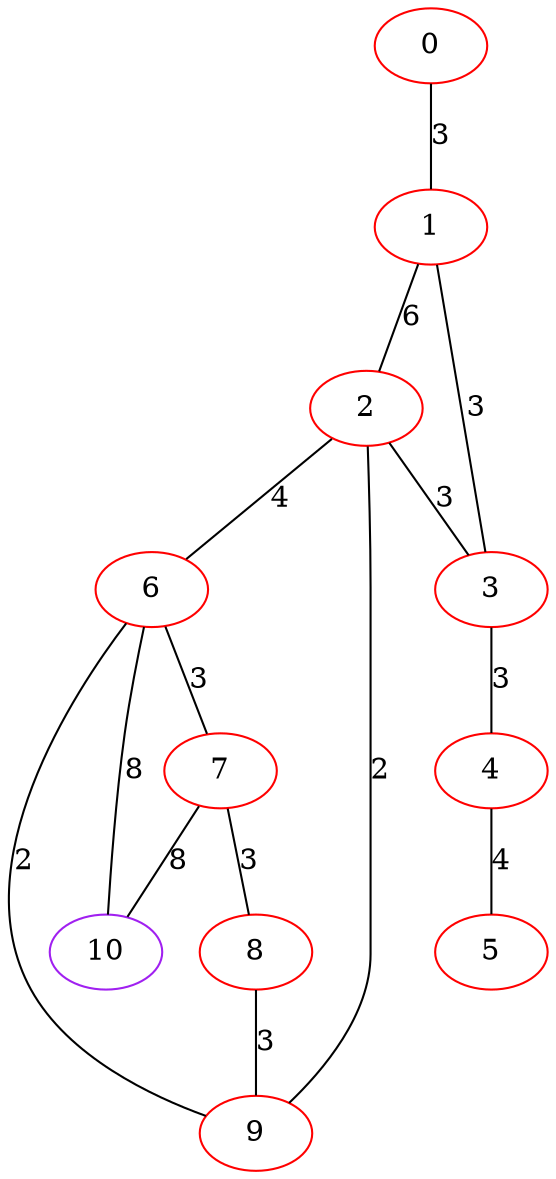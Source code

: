 graph "" {
0 [color=red, weight=1];
1 [color=red, weight=1];
2 [color=red, weight=1];
3 [color=red, weight=1];
4 [color=red, weight=1];
5 [color=red, weight=1];
6 [color=red, weight=1];
7 [color=red, weight=1];
8 [color=red, weight=1];
9 [color=red, weight=1];
10 [color=purple, weight=4];
0 -- 1  [key=0, label=3];
1 -- 2  [key=0, label=6];
1 -- 3  [key=0, label=3];
2 -- 3  [key=0, label=3];
2 -- 6  [key=0, label=4];
2 -- 9  [key=0, label=2];
3 -- 4  [key=0, label=3];
4 -- 5  [key=0, label=4];
6 -- 9  [key=0, label=2];
6 -- 10  [key=0, label=8];
6 -- 7  [key=0, label=3];
7 -- 8  [key=0, label=3];
7 -- 10  [key=0, label=8];
8 -- 9  [key=0, label=3];
}
